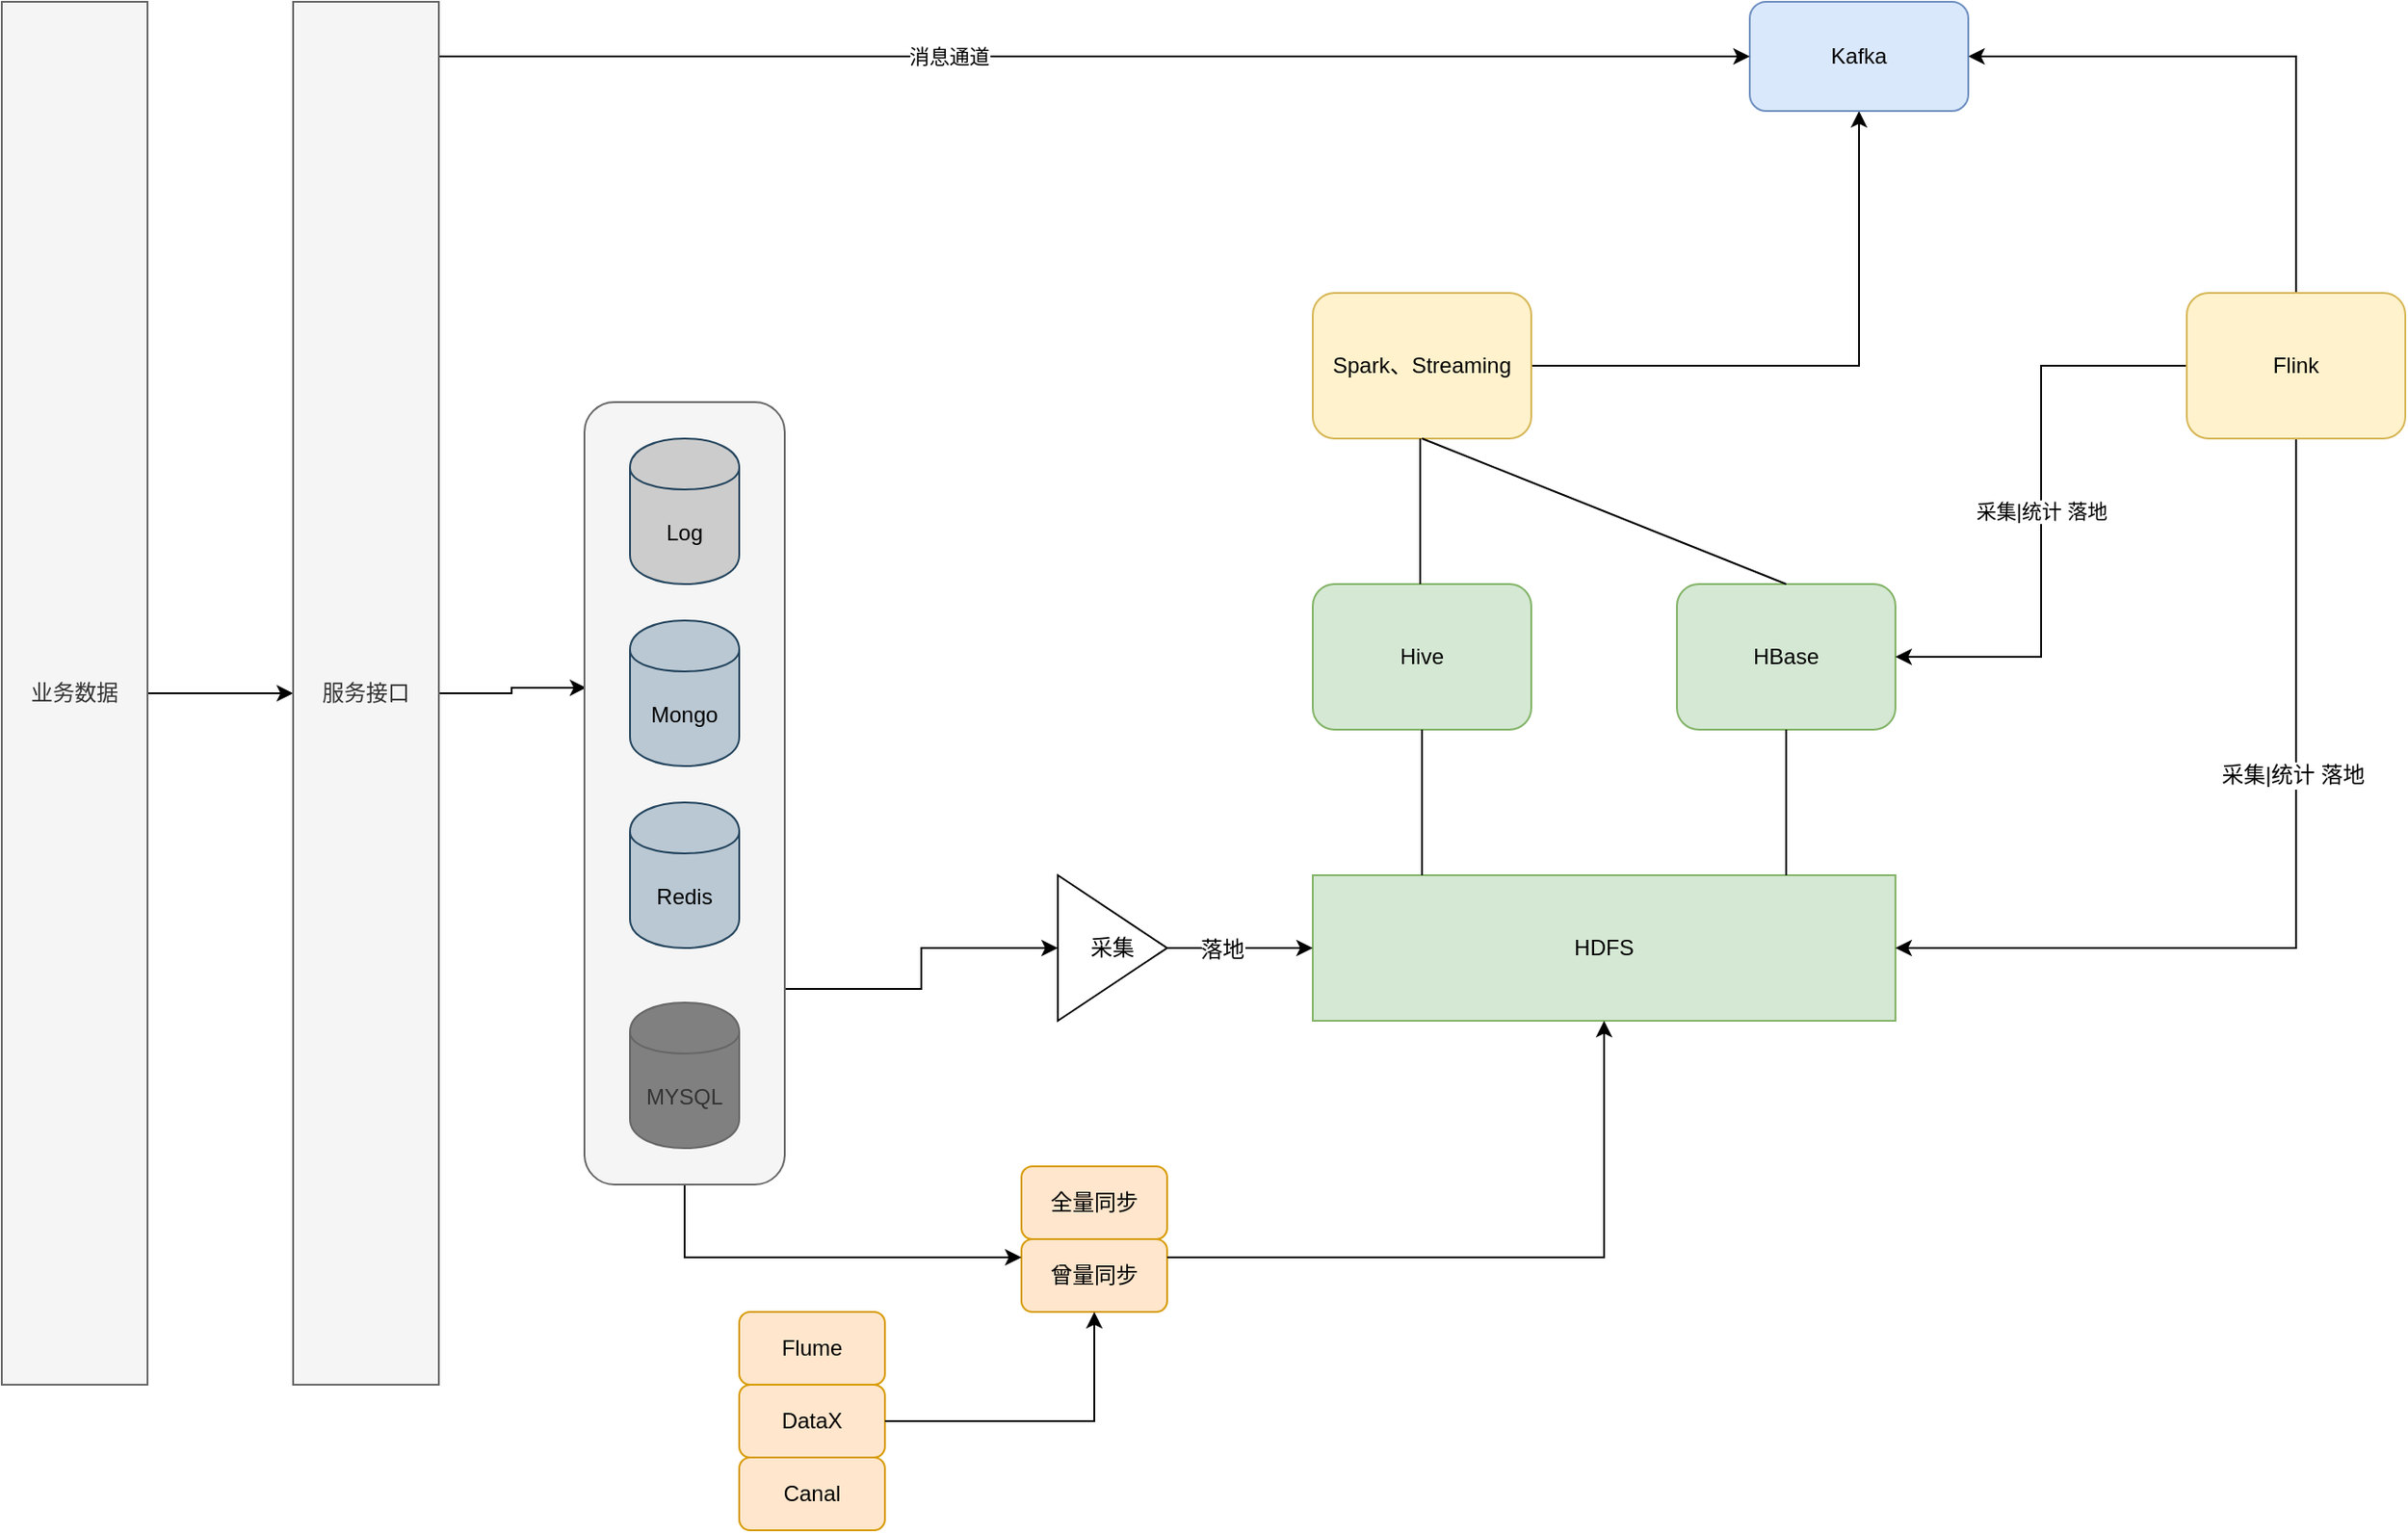 <mxfile version="10.7.7" type="device"><diagram id="EkY9dBpn2MO6kaTzeye5" name="Page-1"><mxGraphModel dx="2221" dy="804" grid="1" gridSize="10" guides="1" tooltips="1" connect="1" arrows="1" fold="1" page="1" pageScale="1" pageWidth="827" pageHeight="1169" math="0" shadow="0"><root><mxCell id="0"/><mxCell id="1" parent="0"/><mxCell id="AQPdYBYui7i-eER-EgJU-1" value="HDFS" style="rounded=0;whiteSpace=wrap;html=1;fillColor=#d5e8d4;strokeColor=#82b366;" vertex="1" parent="1"><mxGeometry x="120" y="520" width="320" height="80" as="geometry"/></mxCell><mxCell id="AQPdYBYui7i-eER-EgJU-2" value="Hive" style="rounded=1;whiteSpace=wrap;html=1;fillColor=#d5e8d4;strokeColor=#82b366;" vertex="1" parent="1"><mxGeometry x="120" y="360" width="120" height="80" as="geometry"/></mxCell><mxCell id="AQPdYBYui7i-eER-EgJU-3" value="HBase" style="rounded=1;whiteSpace=wrap;html=1;fillColor=#d5e8d4;strokeColor=#82b366;" vertex="1" parent="1"><mxGeometry x="320" y="360" width="120" height="80" as="geometry"/></mxCell><mxCell id="AQPdYBYui7i-eER-EgJU-32" style="edgeStyle=orthogonalEdgeStyle;rounded=0;orthogonalLoop=1;jettySize=auto;html=1;exitX=1;exitY=0.5;exitDx=0;exitDy=0;entryX=0.5;entryY=1;entryDx=0;entryDy=0;" edge="1" parent="1" source="AQPdYBYui7i-eER-EgJU-4" target="AQPdYBYui7i-eER-EgJU-25"><mxGeometry relative="1" as="geometry"/></mxCell><mxCell id="AQPdYBYui7i-eER-EgJU-4" value="Spark、Streaming" style="rounded=1;whiteSpace=wrap;html=1;fillColor=#fff2cc;strokeColor=#d6b656;" vertex="1" parent="1"><mxGeometry x="120" y="200" width="120" height="80" as="geometry"/></mxCell><mxCell id="AQPdYBYui7i-eER-EgJU-31" style="edgeStyle=orthogonalEdgeStyle;rounded=0;orthogonalLoop=1;jettySize=auto;html=1;exitX=0.5;exitY=0;exitDx=0;exitDy=0;entryX=1;entryY=0.5;entryDx=0;entryDy=0;" edge="1" parent="1" source="AQPdYBYui7i-eER-EgJU-5" target="AQPdYBYui7i-eER-EgJU-25"><mxGeometry relative="1" as="geometry"/></mxCell><mxCell id="AQPdYBYui7i-eER-EgJU-33" style="edgeStyle=orthogonalEdgeStyle;rounded=0;orthogonalLoop=1;jettySize=auto;html=1;exitX=0.5;exitY=1;exitDx=0;exitDy=0;entryX=1;entryY=0.5;entryDx=0;entryDy=0;" edge="1" parent="1" source="AQPdYBYui7i-eER-EgJU-5" target="AQPdYBYui7i-eER-EgJU-1"><mxGeometry relative="1" as="geometry"/></mxCell><mxCell id="AQPdYBYui7i-eER-EgJU-36" value="采集|统计 落地" style="text;html=1;resizable=0;points=[];align=center;verticalAlign=middle;labelBackgroundColor=#ffffff;" vertex="1" connectable="0" parent="AQPdYBYui7i-eER-EgJU-33"><mxGeometry x="-0.26" y="-2" relative="1" as="geometry"><mxPoint as="offset"/></mxGeometry></mxCell><mxCell id="AQPdYBYui7i-eER-EgJU-37" value="&lt;span&gt;采集|统计 落地&lt;/span&gt;" style="edgeStyle=orthogonalEdgeStyle;rounded=0;orthogonalLoop=1;jettySize=auto;html=1;exitX=0;exitY=0.5;exitDx=0;exitDy=0;entryX=1;entryY=0.5;entryDx=0;entryDy=0;" edge="1" parent="1" source="AQPdYBYui7i-eER-EgJU-5" target="AQPdYBYui7i-eER-EgJU-3"><mxGeometry relative="1" as="geometry"/></mxCell><mxCell id="AQPdYBYui7i-eER-EgJU-5" value="Flink" style="rounded=1;whiteSpace=wrap;html=1;fillColor=#fff2cc;strokeColor=#d6b656;" vertex="1" parent="1"><mxGeometry x="600" y="200" width="120" height="80" as="geometry"/></mxCell><mxCell id="AQPdYBYui7i-eER-EgJU-7" value="" style="endArrow=none;html=1;entryX=0.5;entryY=1;entryDx=0;entryDy=0;" edge="1" parent="1" target="AQPdYBYui7i-eER-EgJU-2"><mxGeometry width="50" height="50" relative="1" as="geometry"><mxPoint x="180" y="520" as="sourcePoint"/><mxPoint x="200" y="440" as="targetPoint"/></mxGeometry></mxCell><mxCell id="AQPdYBYui7i-eER-EgJU-8" value="" style="endArrow=none;html=1;entryX=0.5;entryY=1;entryDx=0;entryDy=0;" edge="1" parent="1"><mxGeometry width="50" height="50" relative="1" as="geometry"><mxPoint x="380" y="520" as="sourcePoint"/><mxPoint x="380" y="440" as="targetPoint"/></mxGeometry></mxCell><mxCell id="AQPdYBYui7i-eER-EgJU-9" value="" style="endArrow=none;html=1;entryX=0.5;entryY=1;entryDx=0;entryDy=0;" edge="1" parent="1"><mxGeometry width="50" height="50" relative="1" as="geometry"><mxPoint x="179" y="360" as="sourcePoint"/><mxPoint x="179" y="280" as="targetPoint"/></mxGeometry></mxCell><mxCell id="AQPdYBYui7i-eER-EgJU-10" value="" style="endArrow=none;html=1;exitX=0.5;exitY=0;exitDx=0;exitDy=0;" edge="1" parent="1" source="AQPdYBYui7i-eER-EgJU-3"><mxGeometry width="50" height="50" relative="1" as="geometry"><mxPoint x="189" y="370" as="sourcePoint"/><mxPoint x="180" y="280" as="targetPoint"/></mxGeometry></mxCell><mxCell id="AQPdYBYui7i-eER-EgJU-17" style="edgeStyle=orthogonalEdgeStyle;rounded=0;orthogonalLoop=1;jettySize=auto;html=1;exitX=1;exitY=0.5;exitDx=0;exitDy=0;entryX=0;entryY=0.5;entryDx=0;entryDy=0;" edge="1" parent="1" source="AQPdYBYui7i-eER-EgJU-16" target="AQPdYBYui7i-eER-EgJU-1"><mxGeometry relative="1" as="geometry"/></mxCell><mxCell id="AQPdYBYui7i-eER-EgJU-35" value="落地" style="text;html=1;resizable=0;points=[];align=center;verticalAlign=middle;labelBackgroundColor=#ffffff;" vertex="1" connectable="0" parent="AQPdYBYui7i-eER-EgJU-17"><mxGeometry x="-0.25" y="-1" relative="1" as="geometry"><mxPoint as="offset"/></mxGeometry></mxCell><mxCell id="AQPdYBYui7i-eER-EgJU-16" value="采集" style="triangle;whiteSpace=wrap;html=1;" vertex="1" parent="1"><mxGeometry x="-20" y="520" width="60" height="80" as="geometry"/></mxCell><mxCell id="AQPdYBYui7i-eER-EgJU-27" style="edgeStyle=orthogonalEdgeStyle;rounded=0;orthogonalLoop=1;jettySize=auto;html=1;entryX=0;entryY=0.5;entryDx=0;entryDy=0;" edge="1" parent="1" source="AQPdYBYui7i-eER-EgJU-24" target="AQPdYBYui7i-eER-EgJU-26"><mxGeometry relative="1" as="geometry"/></mxCell><mxCell id="AQPdYBYui7i-eER-EgJU-24" value="业务数据" style="rounded=0;whiteSpace=wrap;html=1;fillColor=#f5f5f5;strokeColor=#666666;fontColor=#333333;" vertex="1" parent="1"><mxGeometry x="-600" y="40" width="80" height="760" as="geometry"/></mxCell><mxCell id="AQPdYBYui7i-eER-EgJU-25" value="Kafka" style="rounded=1;whiteSpace=wrap;html=1;fillColor=#dae8fc;strokeColor=#6c8ebf;" vertex="1" parent="1"><mxGeometry x="360" y="40" width="120" height="60" as="geometry"/></mxCell><mxCell id="AQPdYBYui7i-eER-EgJU-30" value="消息通道" style="edgeStyle=orthogonalEdgeStyle;rounded=0;orthogonalLoop=1;jettySize=auto;html=1;exitX=1;exitY=0.25;exitDx=0;exitDy=0;" edge="1" parent="1" source="AQPdYBYui7i-eER-EgJU-26" target="AQPdYBYui7i-eER-EgJU-25"><mxGeometry relative="1" as="geometry"><Array as="points"><mxPoint x="-360" y="70"/></Array></mxGeometry></mxCell><mxCell id="AQPdYBYui7i-eER-EgJU-40" style="edgeStyle=orthogonalEdgeStyle;rounded=0;orthogonalLoop=1;jettySize=auto;html=1;exitX=1;exitY=0.5;exitDx=0;exitDy=0;entryX=0.009;entryY=0.365;entryDx=0;entryDy=0;entryPerimeter=0;" edge="1" parent="1" source="AQPdYBYui7i-eER-EgJU-26" target="AQPdYBYui7i-eER-EgJU-38"><mxGeometry relative="1" as="geometry"/></mxCell><mxCell id="AQPdYBYui7i-eER-EgJU-26" value="服务接口" style="rounded=0;whiteSpace=wrap;html=1;fillColor=#f5f5f5;strokeColor=#666666;fontColor=#333333;" vertex="1" parent="1"><mxGeometry x="-440" y="40" width="80" height="760" as="geometry"/></mxCell><mxCell id="AQPdYBYui7i-eER-EgJU-41" style="edgeStyle=orthogonalEdgeStyle;rounded=0;orthogonalLoop=1;jettySize=auto;html=1;exitX=1;exitY=0.75;exitDx=0;exitDy=0;entryX=0;entryY=0.5;entryDx=0;entryDy=0;" edge="1" parent="1" source="AQPdYBYui7i-eER-EgJU-38" target="AQPdYBYui7i-eER-EgJU-16"><mxGeometry relative="1" as="geometry"/></mxCell><mxCell id="AQPdYBYui7i-eER-EgJU-45" value="" style="group" vertex="1" connectable="0" parent="1"><mxGeometry x="-40" y="680" width="80" height="80" as="geometry"/></mxCell><mxCell id="AQPdYBYui7i-eER-EgJU-43" value="全量同步" style="rounded=1;whiteSpace=wrap;html=1;fillColor=#ffe6cc;strokeColor=#d79b00;" vertex="1" parent="AQPdYBYui7i-eER-EgJU-45"><mxGeometry width="80" height="40" as="geometry"/></mxCell><mxCell id="AQPdYBYui7i-eER-EgJU-44" value="曾量同步" style="rounded=1;whiteSpace=wrap;html=1;fillColor=#ffe6cc;strokeColor=#d79b00;" vertex="1" parent="AQPdYBYui7i-eER-EgJU-45"><mxGeometry y="40" width="80" height="40" as="geometry"/></mxCell><mxCell id="AQPdYBYui7i-eER-EgJU-46" style="edgeStyle=orthogonalEdgeStyle;rounded=0;orthogonalLoop=1;jettySize=auto;html=1;exitX=0.5;exitY=1;exitDx=0;exitDy=0;entryX=0;entryY=0.25;entryDx=0;entryDy=0;" edge="1" parent="1" source="AQPdYBYui7i-eER-EgJU-38" target="AQPdYBYui7i-eER-EgJU-44"><mxGeometry relative="1" as="geometry"/></mxCell><mxCell id="AQPdYBYui7i-eER-EgJU-47" style="edgeStyle=orthogonalEdgeStyle;rounded=0;orthogonalLoop=1;jettySize=auto;html=1;exitX=1;exitY=0.25;exitDx=0;exitDy=0;entryX=0.5;entryY=1;entryDx=0;entryDy=0;" edge="1" parent="1" source="AQPdYBYui7i-eER-EgJU-44" target="AQPdYBYui7i-eER-EgJU-1"><mxGeometry relative="1" as="geometry"/></mxCell><mxCell id="AQPdYBYui7i-eER-EgJU-51" value="" style="group" vertex="1" connectable="0" parent="1"><mxGeometry x="-280" y="260" width="110" height="430" as="geometry"/></mxCell><mxCell id="AQPdYBYui7i-eER-EgJU-38" value="" style="rounded=1;whiteSpace=wrap;html=1;fillColor=#f5f5f5;strokeColor=#666666;fontColor=#333333;" vertex="1" parent="AQPdYBYui7i-eER-EgJU-51"><mxGeometry width="110" height="430" as="geometry"/></mxCell><mxCell id="AQPdYBYui7i-eER-EgJU-11" value="MYSQL" style="shape=cylinder;whiteSpace=wrap;html=1;boundedLbl=1;backgroundOutline=1;fillColor=#808080;strokeColor=#666666;fontColor=#333333;" vertex="1" parent="AQPdYBYui7i-eER-EgJU-51"><mxGeometry x="25" y="330" width="60" height="80" as="geometry"/></mxCell><mxCell id="AQPdYBYui7i-eER-EgJU-13" value="Log" style="shape=cylinder;whiteSpace=wrap;html=1;boundedLbl=1;backgroundOutline=1;fillColor=#CCCCCC;strokeColor=#23445d;" vertex="1" parent="AQPdYBYui7i-eER-EgJU-51"><mxGeometry x="25" y="20" width="60" height="80" as="geometry"/></mxCell><mxCell id="AQPdYBYui7i-eER-EgJU-14" value="Mongo" style="shape=cylinder;whiteSpace=wrap;html=1;boundedLbl=1;backgroundOutline=1;fillColor=#bac8d3;strokeColor=#23445d;" vertex="1" parent="AQPdYBYui7i-eER-EgJU-51"><mxGeometry x="25" y="120" width="60" height="80" as="geometry"/></mxCell><mxCell id="AQPdYBYui7i-eER-EgJU-15" value="Redis" style="shape=cylinder;whiteSpace=wrap;html=1;boundedLbl=1;backgroundOutline=1;fillColor=#bac8d3;strokeColor=#23445d;" vertex="1" parent="AQPdYBYui7i-eER-EgJU-51"><mxGeometry x="25" y="220" width="60" height="80" as="geometry"/></mxCell><mxCell id="AQPdYBYui7i-eER-EgJU-52" value="" style="group" vertex="1" connectable="0" parent="1"><mxGeometry x="-195" y="760" width="80" height="120" as="geometry"/></mxCell><mxCell id="AQPdYBYui7i-eER-EgJU-48" value="Flume" style="rounded=1;whiteSpace=wrap;html=1;fillColor=#ffe6cc;strokeColor=#d79b00;" vertex="1" parent="AQPdYBYui7i-eER-EgJU-52"><mxGeometry width="80" height="40" as="geometry"/></mxCell><mxCell id="AQPdYBYui7i-eER-EgJU-49" value="DataX" style="rounded=1;whiteSpace=wrap;html=1;fillColor=#ffe6cc;strokeColor=#d79b00;" vertex="1" parent="AQPdYBYui7i-eER-EgJU-52"><mxGeometry y="40" width="80" height="40" as="geometry"/></mxCell><mxCell id="AQPdYBYui7i-eER-EgJU-50" value="Canal" style="rounded=1;whiteSpace=wrap;html=1;fillColor=#ffe6cc;strokeColor=#d79b00;" vertex="1" parent="AQPdYBYui7i-eER-EgJU-52"><mxGeometry y="80" width="80" height="40" as="geometry"/></mxCell><mxCell id="AQPdYBYui7i-eER-EgJU-53" style="edgeStyle=orthogonalEdgeStyle;rounded=0;orthogonalLoop=1;jettySize=auto;html=1;exitX=1;exitY=0.5;exitDx=0;exitDy=0;entryX=0.5;entryY=1;entryDx=0;entryDy=0;" edge="1" parent="1" source="AQPdYBYui7i-eER-EgJU-49" target="AQPdYBYui7i-eER-EgJU-44"><mxGeometry relative="1" as="geometry"/></mxCell></root></mxGraphModel></diagram></mxfile>